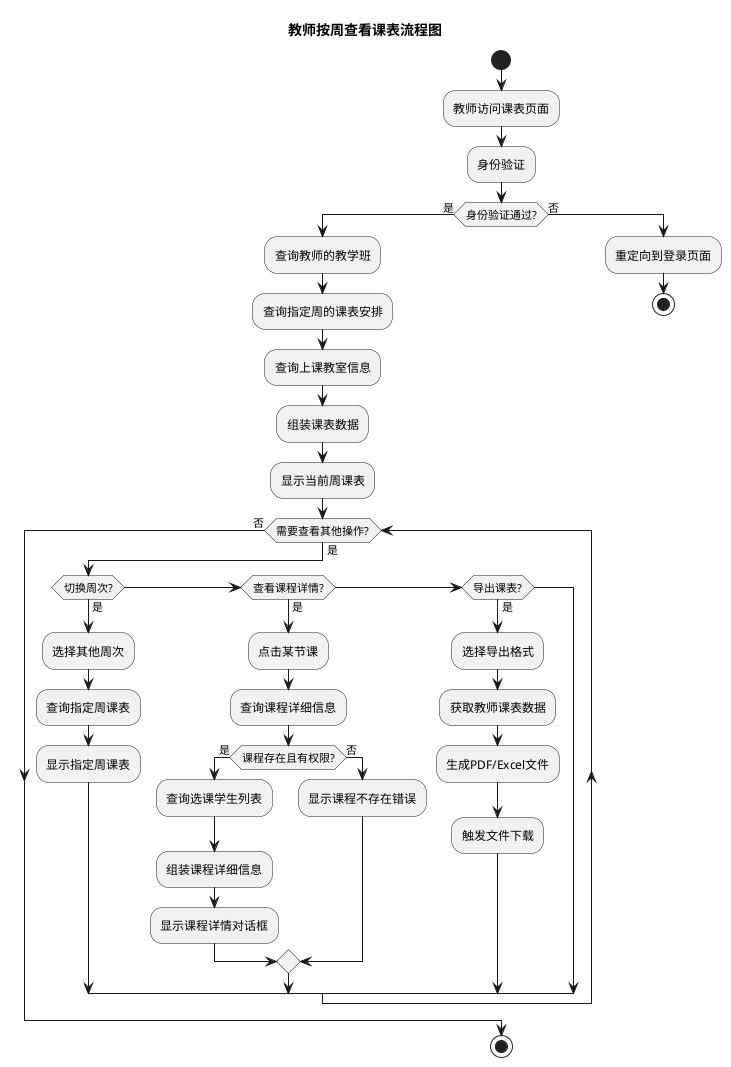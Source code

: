 @startuml 教师按周查看课表流程图
title 教师按周查看课表流程图

start

:教师访问课表页面;
:身份验证;

if (身份验证通过?) then (是)
    :查询教师的教学班;
    :查询指定周的课表安排;
    :查询上课教室信息;
    :组装课表数据;
    :显示当前周课表;
    
    while (需要查看其他操作?) is (是)
        if (切换周次?) then (是)
            :选择其他周次;
            :查询指定周课表;
            :显示指定周课表;
        elseif (查看课程详情?) then (是)
            :点击某节课;
            :查询课程详细信息;
            
            if (课程存在且有权限?) then (是)
                :查询选课学生列表;
                :组装课程详细信息;
                :显示课程详情对话框;
            else (否)
                :显示课程不存在错误;
            endif
        elseif (导出课表?) then (是)
            :选择导出格式;
            :获取教师课表数据;
            :生成PDF/Excel文件;
            :触发文件下载;
        endif
    endwhile (否)
else (否)
    :重定向到登录页面;
    stop
endif

stop

@enduml 